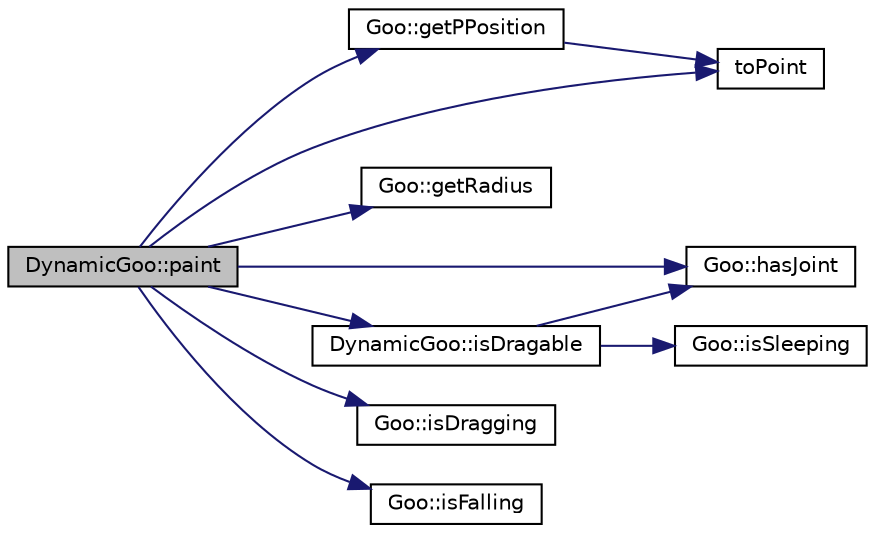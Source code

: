 digraph G
{
  edge [fontname="Helvetica",fontsize="10",labelfontname="Helvetica",labelfontsize="10"];
  node [fontname="Helvetica",fontsize="10",shape=record];
  rankdir="LR";
  Node1 [label="DynamicGoo::paint",height=0.2,width=0.4,color="black", fillcolor="grey75", style="filled" fontcolor="black"];
  Node1 -> Node2 [color="midnightblue",fontsize="10",style="solid",fontname="Helvetica"];
  Node2 [label="Goo::getPPosition",height=0.2,width=0.4,color="black", fillcolor="white", style="filled",URL="$classGoo.html#a7396488f837512c3e887f15fb82dcb8f"];
  Node2 -> Node3 [color="midnightblue",fontsize="10",style="solid",fontname="Helvetica"];
  Node3 [label="toPoint",height=0.2,width=0.4,color="black", fillcolor="white", style="filled",URL="$tools_8h.html#a94f703d943194650c89dfc581bab6b14",tooltip="Convert a b2Vec2 in a QPoint."];
  Node1 -> Node4 [color="midnightblue",fontsize="10",style="solid",fontname="Helvetica"];
  Node4 [label="Goo::getRadius",height=0.2,width=0.4,color="black", fillcolor="white", style="filled",URL="$classGoo.html#ad0a35947fd97bfef88a7dc9b340536e0"];
  Node1 -> Node5 [color="midnightblue",fontsize="10",style="solid",fontname="Helvetica"];
  Node5 [label="Goo::hasJoint",height=0.2,width=0.4,color="black", fillcolor="white", style="filled",URL="$classGoo.html#ae809f97fb4c0c7f58a63cbed66f0ba5c"];
  Node1 -> Node6 [color="midnightblue",fontsize="10",style="solid",fontname="Helvetica"];
  Node6 [label="DynamicGoo::isDragable",height=0.2,width=0.4,color="black", fillcolor="white", style="filled",URL="$classDynamicGoo.html#ae82ec2cc83a790b789f7e0bc35646ef1"];
  Node6 -> Node5 [color="midnightblue",fontsize="10",style="solid",fontname="Helvetica"];
  Node6 -> Node7 [color="midnightblue",fontsize="10",style="solid",fontname="Helvetica"];
  Node7 [label="Goo::isSleeping",height=0.2,width=0.4,color="black", fillcolor="white", style="filled",URL="$classGoo.html#afda1bd74820a4c66e4b5ac11c8535fc4"];
  Node1 -> Node8 [color="midnightblue",fontsize="10",style="solid",fontname="Helvetica"];
  Node8 [label="Goo::isDragging",height=0.2,width=0.4,color="black", fillcolor="white", style="filled",URL="$classGoo.html#a9c348d89e111f2cd91717e5b743c9c04"];
  Node1 -> Node9 [color="midnightblue",fontsize="10",style="solid",fontname="Helvetica"];
  Node9 [label="Goo::isFalling",height=0.2,width=0.4,color="black", fillcolor="white", style="filled",URL="$classGoo.html#a53158659a709175d3ed4f93a62eced46"];
  Node1 -> Node3 [color="midnightblue",fontsize="10",style="solid",fontname="Helvetica"];
}
